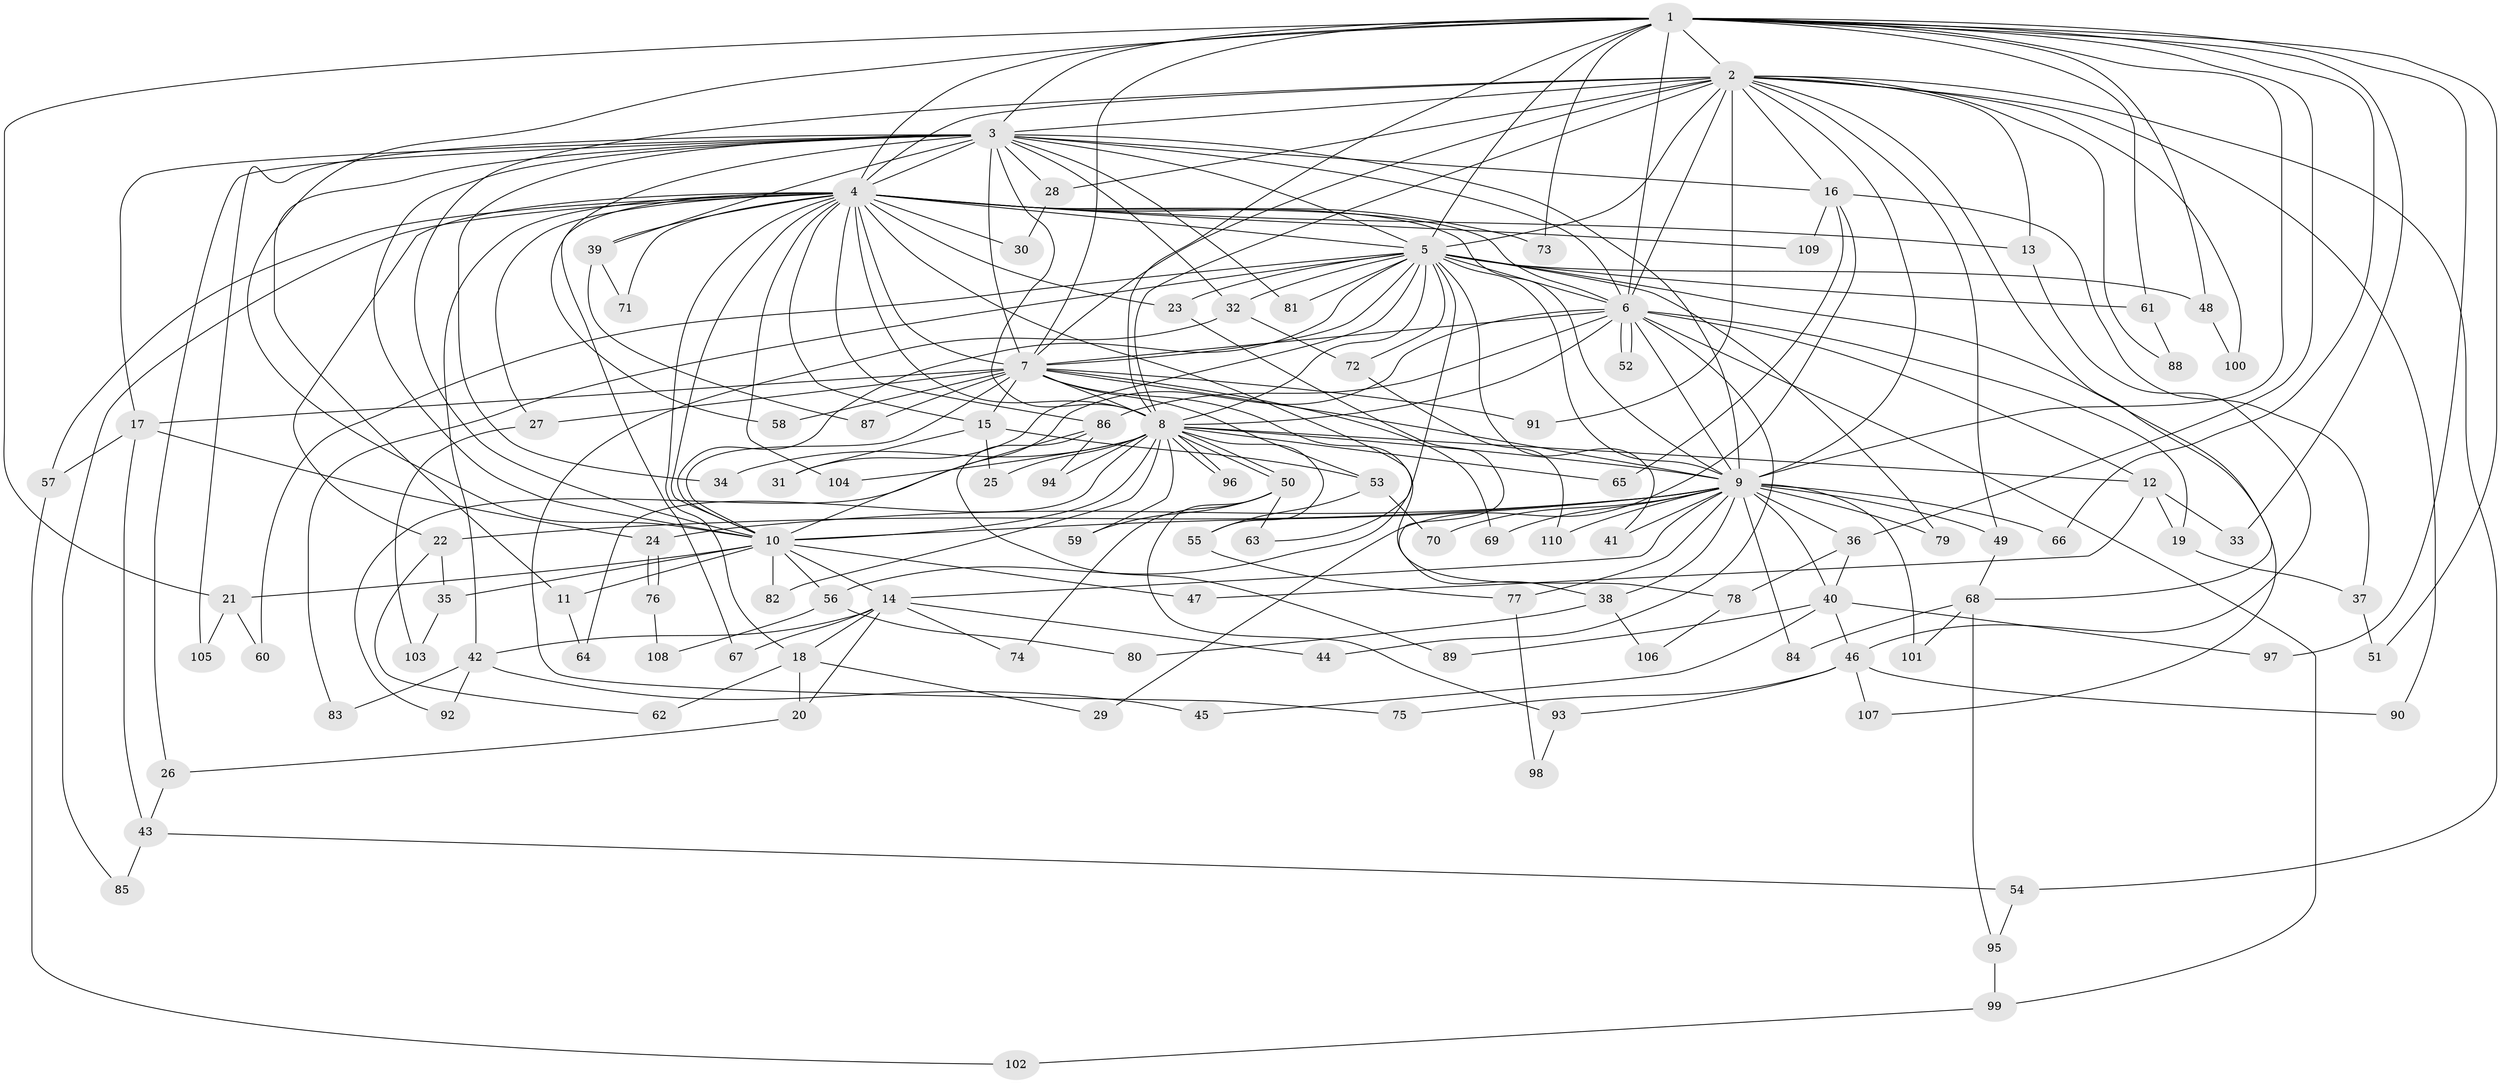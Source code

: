 // Generated by graph-tools (version 1.1) at 2025/01/03/09/25 03:01:22]
// undirected, 110 vertices, 245 edges
graph export_dot {
graph [start="1"]
  node [color=gray90,style=filled];
  1;
  2;
  3;
  4;
  5;
  6;
  7;
  8;
  9;
  10;
  11;
  12;
  13;
  14;
  15;
  16;
  17;
  18;
  19;
  20;
  21;
  22;
  23;
  24;
  25;
  26;
  27;
  28;
  29;
  30;
  31;
  32;
  33;
  34;
  35;
  36;
  37;
  38;
  39;
  40;
  41;
  42;
  43;
  44;
  45;
  46;
  47;
  48;
  49;
  50;
  51;
  52;
  53;
  54;
  55;
  56;
  57;
  58;
  59;
  60;
  61;
  62;
  63;
  64;
  65;
  66;
  67;
  68;
  69;
  70;
  71;
  72;
  73;
  74;
  75;
  76;
  77;
  78;
  79;
  80;
  81;
  82;
  83;
  84;
  85;
  86;
  87;
  88;
  89;
  90;
  91;
  92;
  93;
  94;
  95;
  96;
  97;
  98;
  99;
  100;
  101;
  102;
  103;
  104;
  105;
  106;
  107;
  108;
  109;
  110;
  1 -- 2;
  1 -- 3;
  1 -- 4;
  1 -- 5;
  1 -- 6;
  1 -- 7;
  1 -- 8;
  1 -- 9;
  1 -- 10;
  1 -- 21;
  1 -- 33;
  1 -- 36;
  1 -- 48;
  1 -- 51;
  1 -- 61;
  1 -- 66;
  1 -- 73;
  1 -- 97;
  2 -- 3;
  2 -- 4;
  2 -- 5;
  2 -- 6;
  2 -- 7;
  2 -- 8;
  2 -- 9;
  2 -- 10;
  2 -- 13;
  2 -- 16;
  2 -- 28;
  2 -- 49;
  2 -- 54;
  2 -- 68;
  2 -- 88;
  2 -- 90;
  2 -- 91;
  2 -- 100;
  3 -- 4;
  3 -- 5;
  3 -- 6;
  3 -- 7;
  3 -- 8;
  3 -- 9;
  3 -- 10;
  3 -- 11;
  3 -- 16;
  3 -- 17;
  3 -- 26;
  3 -- 28;
  3 -- 32;
  3 -- 34;
  3 -- 39;
  3 -- 58;
  3 -- 81;
  3 -- 105;
  4 -- 5;
  4 -- 6;
  4 -- 7;
  4 -- 8;
  4 -- 9;
  4 -- 10;
  4 -- 13;
  4 -- 15;
  4 -- 18;
  4 -- 22;
  4 -- 23;
  4 -- 27;
  4 -- 30;
  4 -- 39;
  4 -- 42;
  4 -- 56;
  4 -- 57;
  4 -- 67;
  4 -- 71;
  4 -- 73;
  4 -- 85;
  4 -- 86;
  4 -- 104;
  4 -- 109;
  5 -- 6;
  5 -- 7;
  5 -- 8;
  5 -- 9;
  5 -- 10;
  5 -- 23;
  5 -- 31;
  5 -- 32;
  5 -- 41;
  5 -- 48;
  5 -- 60;
  5 -- 61;
  5 -- 63;
  5 -- 72;
  5 -- 79;
  5 -- 81;
  5 -- 83;
  5 -- 107;
  6 -- 7;
  6 -- 8;
  6 -- 9;
  6 -- 10;
  6 -- 12;
  6 -- 19;
  6 -- 44;
  6 -- 52;
  6 -- 52;
  6 -- 86;
  6 -- 99;
  7 -- 8;
  7 -- 9;
  7 -- 10;
  7 -- 15;
  7 -- 17;
  7 -- 27;
  7 -- 53;
  7 -- 58;
  7 -- 69;
  7 -- 78;
  7 -- 87;
  7 -- 91;
  8 -- 9;
  8 -- 10;
  8 -- 12;
  8 -- 25;
  8 -- 34;
  8 -- 50;
  8 -- 50;
  8 -- 55;
  8 -- 59;
  8 -- 64;
  8 -- 65;
  8 -- 82;
  8 -- 94;
  8 -- 96;
  8 -- 96;
  8 -- 104;
  9 -- 10;
  9 -- 14;
  9 -- 22;
  9 -- 24;
  9 -- 36;
  9 -- 38;
  9 -- 40;
  9 -- 41;
  9 -- 49;
  9 -- 66;
  9 -- 69;
  9 -- 70;
  9 -- 77;
  9 -- 79;
  9 -- 84;
  9 -- 101;
  9 -- 110;
  10 -- 11;
  10 -- 14;
  10 -- 21;
  10 -- 35;
  10 -- 47;
  10 -- 56;
  10 -- 82;
  11 -- 64;
  12 -- 19;
  12 -- 33;
  12 -- 47;
  13 -- 46;
  14 -- 18;
  14 -- 20;
  14 -- 42;
  14 -- 44;
  14 -- 67;
  14 -- 74;
  15 -- 25;
  15 -- 31;
  15 -- 53;
  16 -- 29;
  16 -- 37;
  16 -- 65;
  16 -- 109;
  17 -- 24;
  17 -- 43;
  17 -- 57;
  18 -- 20;
  18 -- 29;
  18 -- 62;
  19 -- 37;
  20 -- 26;
  21 -- 60;
  21 -- 105;
  22 -- 35;
  22 -- 62;
  23 -- 38;
  24 -- 76;
  24 -- 76;
  26 -- 43;
  27 -- 103;
  28 -- 30;
  32 -- 72;
  32 -- 75;
  35 -- 103;
  36 -- 40;
  36 -- 78;
  37 -- 51;
  38 -- 80;
  38 -- 106;
  39 -- 71;
  39 -- 87;
  40 -- 45;
  40 -- 46;
  40 -- 89;
  40 -- 97;
  42 -- 45;
  42 -- 83;
  42 -- 92;
  43 -- 54;
  43 -- 85;
  46 -- 75;
  46 -- 90;
  46 -- 93;
  46 -- 107;
  48 -- 100;
  49 -- 68;
  50 -- 59;
  50 -- 63;
  50 -- 74;
  50 -- 93;
  53 -- 55;
  53 -- 70;
  54 -- 95;
  55 -- 77;
  56 -- 80;
  56 -- 108;
  57 -- 102;
  61 -- 88;
  68 -- 84;
  68 -- 95;
  68 -- 101;
  72 -- 110;
  76 -- 108;
  77 -- 98;
  78 -- 106;
  86 -- 89;
  86 -- 92;
  86 -- 94;
  93 -- 98;
  95 -- 99;
  99 -- 102;
}
